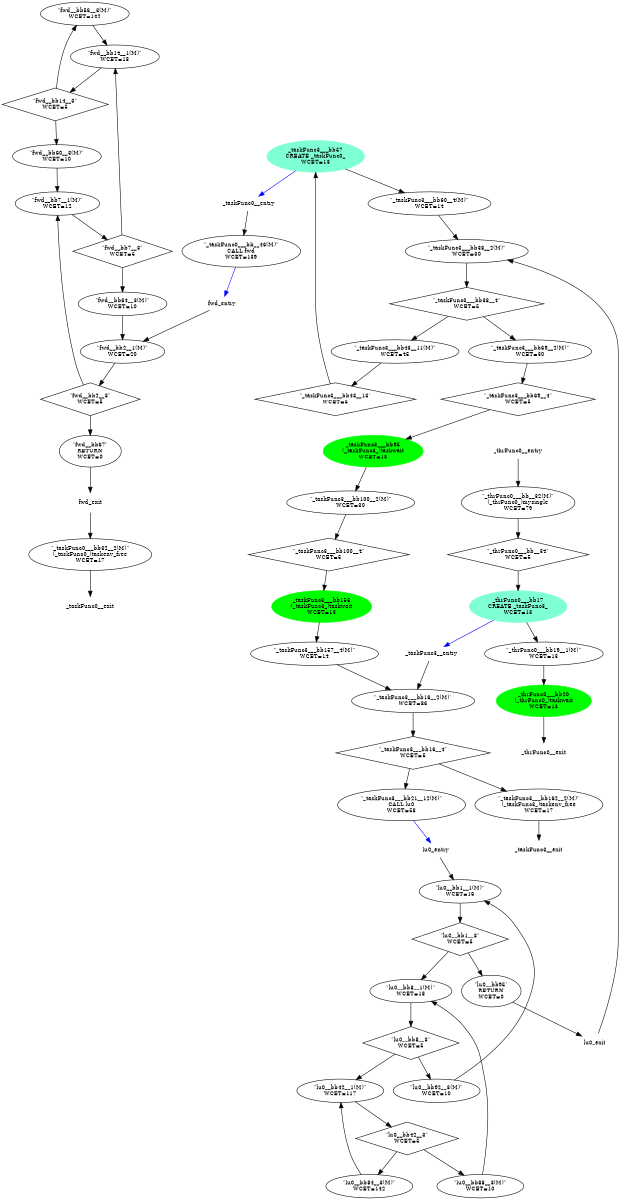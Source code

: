 strict digraph "CFG" {
fontsize=10;
orientation="portrait";
rankdir="TB";
size="10,8";
fwd__bb56__3 [fontsize=10, label="\"fwd__bb56__3(M)\"\nWCET=142", width="0.01"];
fwd__bb2__1 [fontsize=10, label="\"fwd__bb2__1(M)\"\nWCET=20", width="0.01"];
fwd__bb7__1 [fontsize=10, label="\"fwd__bb7__1(M)\"\nWCET=12", width="0.01"];
fwd__bb60__3 [fontsize=10, label="\"fwd__bb60__3(M)\"\nWCET=10", width="0.01"];
fwd__bb67 [fontsize=10, label="\"fwd__bb67\"\nRETURN\nWCET=0", width="0.01"];
fwd_exit [color="white", fontsize=10, label="fwd_exit", width="0.01"];
fwd__bb7__3 [fontsize=10, label="\"fwd__bb7__3\"\nWCET=5", shape=diamond, width="0.01"];
fwd__bb14__3 [fontsize=10, label="\"fwd__bb14__3\"\nWCET=5", shape=diamond, width="0.01"];
fwd__bb64__3 [fontsize=10, label="\"fwd__bb64__3(M)\"\nWCET=10", width="0.01"];
fwd_entry [color="white", fontsize=10, height="0.01", label="fwd_entry", width="0.01"];
fwd__bb2__3 [fontsize=10, label="\"fwd__bb2__3\"\nWCET=5", shape=diamond, width="0.01"];
fwd__bb14__1 [fontsize=10, label="\"fwd__bb14__1(M)\"\nWCET=18", width="0.01"];
_taskFunc3___bb156 [color=green, fontsize=10, label="_taskFunc3___bb156\n(_taskFunc3_)taskwait\nWCET=13", style=filled, width="0.01"];
_taskFunc3___bb100__2 [fontsize=10, label="\"_taskFunc3___bb100__2(M)\"\nWCET=30", width="0.01"];
_taskFunc3___bb38__4 [fontsize=10, label="\"_taskFunc3___bb38__4\"\nWCET=5", shape=diamond, width="0.01"];
_taskFunc3___bb38__2 [fontsize=10, label="\"_taskFunc3___bb38__2(M)\"\nWCET=30", width="0.01"];
_taskFunc3___bb43__13 [fontsize=10, label="\"_taskFunc3___bb43__13\"\nWCET=5", shape=diamond, width="0.01"];
_taskFunc3___bb162__2 [fontsize=10, label="\"_taskFunc3___bb162__2(M)\"\n(_taskFunc3_)taskenv_free\nWCET=17", width="0.01"];
_taskFunc3___bb43__11 [fontsize=10, label="\"_taskFunc3___bb43__11(M)\"\nWCET=45", width="0.01"];
_taskFunc3__entry [color="white", fontsize=10, height="0.01", label="_taskFunc3__entry", width="0.01"];
_taskFunc3___bb57 [color=aquamarine, fontsize=10, label="_taskFunc3___bb57\nCREATE _taskFunc0_\nWCET=13", style=filled, width="0.01"];
_taskFunc3___bb21__12 [fontsize=10, label="\"_taskFunc3___bb21__12(M)\"\nCALL lu0\nWCET=58", width="0.01"];
_taskFunc3___bb16__2 [fontsize=10, label="\"_taskFunc3___bb16__2(M)\"\nWCET=86", width="0.01"];
_taskFunc3__exit [color="white", fontsize=10, label="_taskFunc3__exit", width="0.01"];
_taskFunc3___bb60__4 [fontsize=10, label="\"_taskFunc3___bb60__4(M)\"\nWCET=14", width="0.01"];
_taskFunc3___bb95 [color=green, fontsize=10, label="_taskFunc3___bb95\n(_taskFunc3_)taskwait\nWCET=13", style=filled, width="0.01"];
_taskFunc3___bb16__4 [fontsize=10, label="\"_taskFunc3___bb16__4\"\nWCET=5", shape=diamond, width="0.01"];
_taskFunc3___bb69__4 [fontsize=10, label="\"_taskFunc3___bb69__4\"\nWCET=5", shape=diamond, width="0.01"];
_taskFunc3___bb69__2 [fontsize=10, label="\"_taskFunc3___bb69__2(M)\"\nWCET=30", width="0.01"];
_taskFunc3___bb157__4 [fontsize=10, label="\"_taskFunc3___bb157__4(M)\"\nWCET=14", width="0.01"];
_taskFunc3___bb100__4 [fontsize=10, label="\"_taskFunc3___bb100__4\"\nWCET=5", shape=diamond, width="0.01"];
lu0_exit [color="white", fontsize=10, label="lu0_exit", width="0.01"];
lu0__bb88__3 [fontsize=10, label="\"lu0__bb88__3(M)\"\nWCET=10", width="0.01"];
lu0__bb42__1 [fontsize=10, label="\"lu0__bb42__1(M)\"\nWCET=117", width="0.01"];
lu0__bb8__1 [fontsize=10, label="\"lu0__bb8__1(M)\"\nWCET=18", width="0.01"];
lu0__bb92__3 [fontsize=10, label="\"lu0__bb92__3(M)\"\nWCET=10", width="0.01"];
lu0_entry [color="white", fontsize=10, height="0.01", label="lu0_entry", width="0.01"];
lu0__bb1__3 [fontsize=10, label="\"lu0__bb1__3\"\nWCET=5", shape=diamond, width="0.01"];
lu0__bb95 [fontsize=10, label="\"lu0__bb95\"\nRETURN\nWCET=0", width="0.01"];
lu0__bb1__1 [fontsize=10, label="\"lu0__bb1__1(M)\"\nWCET=16", width="0.01"];
lu0__bb42__3 [fontsize=10, label="\"lu0__bb42__3\"\nWCET=5", shape=diamond, width="0.01"];
lu0__bb8__3 [fontsize=10, label="\"lu0__bb8__3\"\nWCET=5", shape=diamond, width="0.01"];
lu0__bb84__3 [fontsize=10, label="\"lu0__bb84__3(M)\"\nWCET=142", width="0.01"];
_taskFunc0___bb__46 [fontsize=10, label="\"_taskFunc0___bb__46(M)\"\nCALL fwd\nWCET=139", width="0.01"];
_taskFunc0___bb32__2 [fontsize=10, label="\"_taskFunc0___bb32__2(M)\"\n(_taskFunc0_)taskenv_free\nWCET=17", width="0.01"];
_taskFunc0__exit [color="white", fontsize=10, label="_taskFunc0__exit", width="0.01"];
_taskFunc0__entry [color="white", fontsize=10, height="0.01", label="_taskFunc0__entry", width="0.01"];
_thrFunc0___bb19__1 [fontsize=10, label="\"_thrFunc0___bb19__1(M)\"\nWCET=13", width="0.01"];
_thrFunc0__entry [color="white", fontsize=10, height="0.01", label="_thrFunc0__entry", width="0.01"];
_thrFunc0___bb__34 [fontsize=10, label="\"_thrFunc0___bb__34\"\nWCET=5", shape=diamond, width="0.01"];
_thrFunc0___bb17 [color=aquamarine, fontsize=10, label="_thrFunc0___bb17\nCREATE _taskFunc3_\nWCET=13", style=filled, width="0.01"];
_thrFunc0___bb__32 [fontsize=10, label="\"_thrFunc0___bb__32(M)\"\n(_thrFunc0_)mysingle\nWCET=79", width="0.01"];
_thrFunc0__exit [color="white", fontsize=10, label="_thrFunc0__exit", width="0.01"];
_thrFunc0___bb20 [color=green, fontsize=10, label="_thrFunc0___bb20\n(_thrFunc0_)taskwait\nWCET=13", style=filled, width="0.01"];
fwd__bb56__3 -> fwd__bb14__1;
fwd__bb2__1 -> fwd__bb2__3;
fwd__bb7__1 -> fwd__bb7__3;
fwd__bb60__3 -> fwd__bb7__1;
fwd__bb67 -> fwd_exit;
fwd_exit -> _taskFunc0___bb32__2;
fwd__bb7__3 -> fwd__bb64__3;
fwd__bb7__3 -> fwd__bb14__1;
fwd__bb14__3 -> fwd__bb60__3;
fwd__bb14__3 -> fwd__bb56__3;
fwd__bb64__3 -> fwd__bb2__1;
fwd_entry -> fwd__bb2__1;
fwd__bb2__3 -> fwd__bb67;
fwd__bb2__3 -> fwd__bb7__1;
fwd__bb14__1 -> fwd__bb14__3;
_taskFunc3___bb156 -> _taskFunc3___bb157__4;
_taskFunc3___bb100__2 -> _taskFunc3___bb100__4;
_taskFunc3___bb38__4 -> _taskFunc3___bb43__11;
_taskFunc3___bb38__4 -> _taskFunc3___bb69__2;
_taskFunc3___bb38__2 -> _taskFunc3___bb38__4;
_taskFunc3___bb43__13 -> _taskFunc3___bb57;
_taskFunc3___bb162__2 -> _taskFunc3__exit;
_taskFunc3___bb43__11 -> _taskFunc3___bb43__13;
_taskFunc3__entry -> _taskFunc3___bb16__2;
_taskFunc3___bb57 -> _taskFunc0__entry  [color=blue];
_taskFunc3___bb57 -> _taskFunc3___bb60__4;
_taskFunc3___bb21__12 -> lu0_entry  [color=blue];
_taskFunc3___bb16__2 -> _taskFunc3___bb16__4;
_taskFunc3___bb60__4 -> _taskFunc3___bb38__2;
_taskFunc3___bb95 -> _taskFunc3___bb100__2;
_taskFunc3___bb16__4 -> _taskFunc3___bb162__2;
_taskFunc3___bb16__4 -> _taskFunc3___bb21__12;
_taskFunc3___bb69__4 -> _taskFunc3___bb95;
_taskFunc3___bb69__2 -> _taskFunc3___bb69__4;
_taskFunc3___bb157__4 -> _taskFunc3___bb16__2;
_taskFunc3___bb100__4 -> _taskFunc3___bb156;
lu0_exit -> _taskFunc3___bb38__2;
lu0__bb88__3 -> lu0__bb8__1;
lu0__bb42__1 -> lu0__bb42__3;
lu0__bb8__1 -> lu0__bb8__3;
lu0__bb92__3 -> lu0__bb1__1;
lu0_entry -> lu0__bb1__1;
lu0__bb1__3 -> lu0__bb95;
lu0__bb1__3 -> lu0__bb8__1;
lu0__bb95 -> lu0_exit;
lu0__bb1__1 -> lu0__bb1__3;
lu0__bb42__3 -> lu0__bb88__3;
lu0__bb42__3 -> lu0__bb84__3;
lu0__bb8__3 -> lu0__bb92__3;
lu0__bb8__3 -> lu0__bb42__1;
lu0__bb84__3 -> lu0__bb42__1;
_taskFunc0___bb__46 -> fwd_entry  [color=blue];
_taskFunc0___bb32__2 -> _taskFunc0__exit;
_taskFunc0__entry -> _taskFunc0___bb__46;
_thrFunc0___bb19__1 -> _thrFunc0___bb20;
_thrFunc0__entry -> _thrFunc0___bb__32;
_thrFunc0___bb__34 -> _thrFunc0___bb17;
_thrFunc0___bb17 -> _taskFunc3__entry  [color=blue];
_thrFunc0___bb17 -> _thrFunc0___bb19__1;
_thrFunc0___bb__32 -> _thrFunc0___bb__34;
_thrFunc0___bb20 -> _thrFunc0__exit;
}
